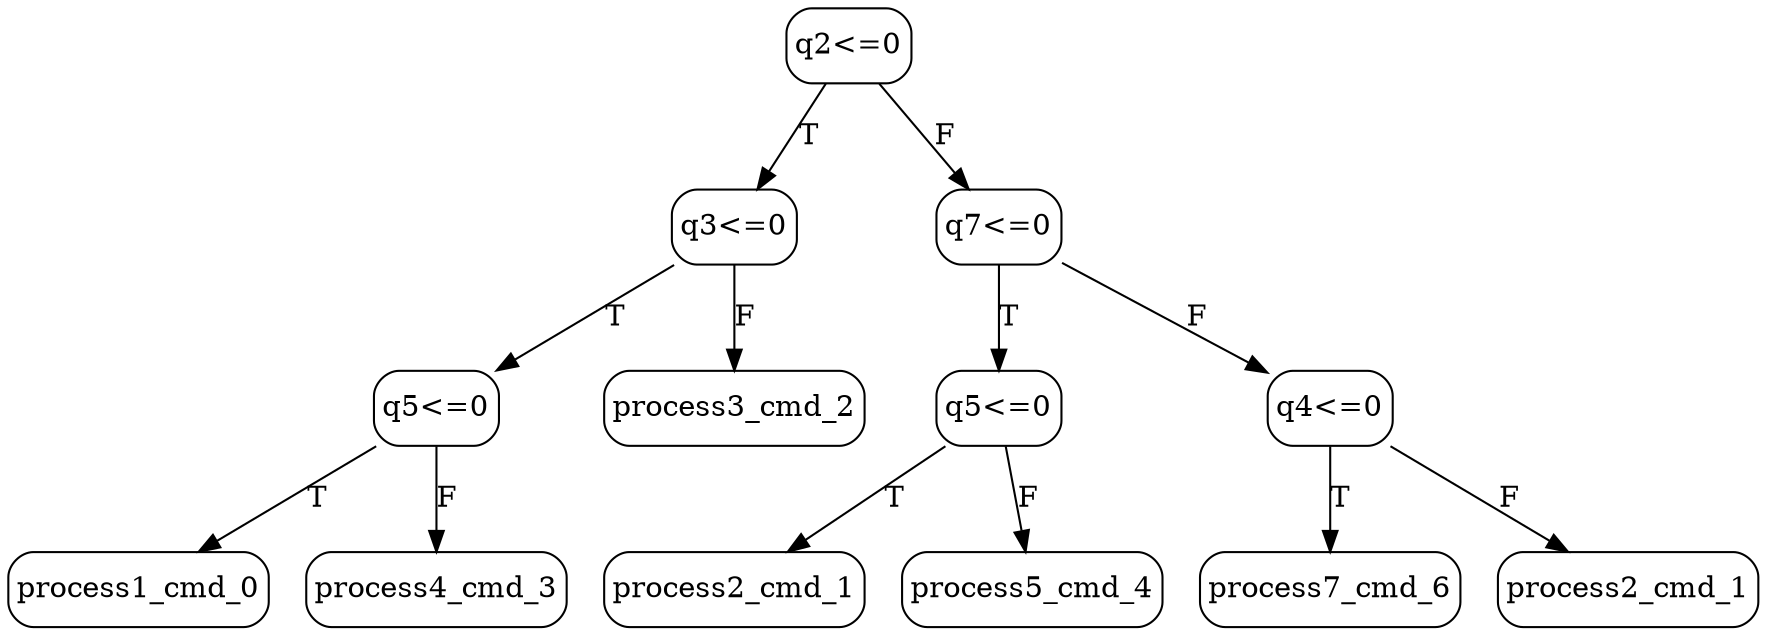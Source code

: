 // decision tree
digraph {
	3 [label=process1_cmd_0 margin="0.05,0.05" shape=box style=rounded]
	4 [label=process4_cmd_3 margin="0.05,0.05" shape=box style=rounded]
	2 [label="q5<=0" margin="0.05,0.05" shape=box style=rounded]
	2 -> 3 [label=T]
	2 -> 4 [label=F]
	5 [label=process3_cmd_2 margin="0.05,0.05" shape=box style=rounded]
	1 [label="q3<=0" margin="0.05,0.05" shape=box style=rounded]
	1 -> 2 [label=T]
	1 -> 5 [label=F]
	10 [label=process2_cmd_1 margin="0.05,0.05" shape=box style=rounded]
	11 [label=process5_cmd_4 margin="0.05,0.05" shape=box style=rounded]
	9 [label="q5<=0" margin="0.05,0.05" shape=box style=rounded]
	9 -> 10 [label=T]
	9 -> 11 [label=F]
	13 [label=process7_cmd_6 margin="0.05,0.05" shape=box style=rounded]
	14 [label=process2_cmd_1 margin="0.05,0.05" shape=box style=rounded]
	12 [label="q4<=0" margin="0.05,0.05" shape=box style=rounded]
	12 -> 13 [label=T]
	12 -> 14 [label=F]
	8 [label="q7<=0" margin="0.05,0.05" shape=box style=rounded]
	8 -> 9 [label=T]
	8 -> 12 [label=F]
	0 [label="q2<=0" margin="0.05,0.05" shape=box style=rounded]
	0 -> 1 [label=T]
	0 -> 8 [label=F]
}
